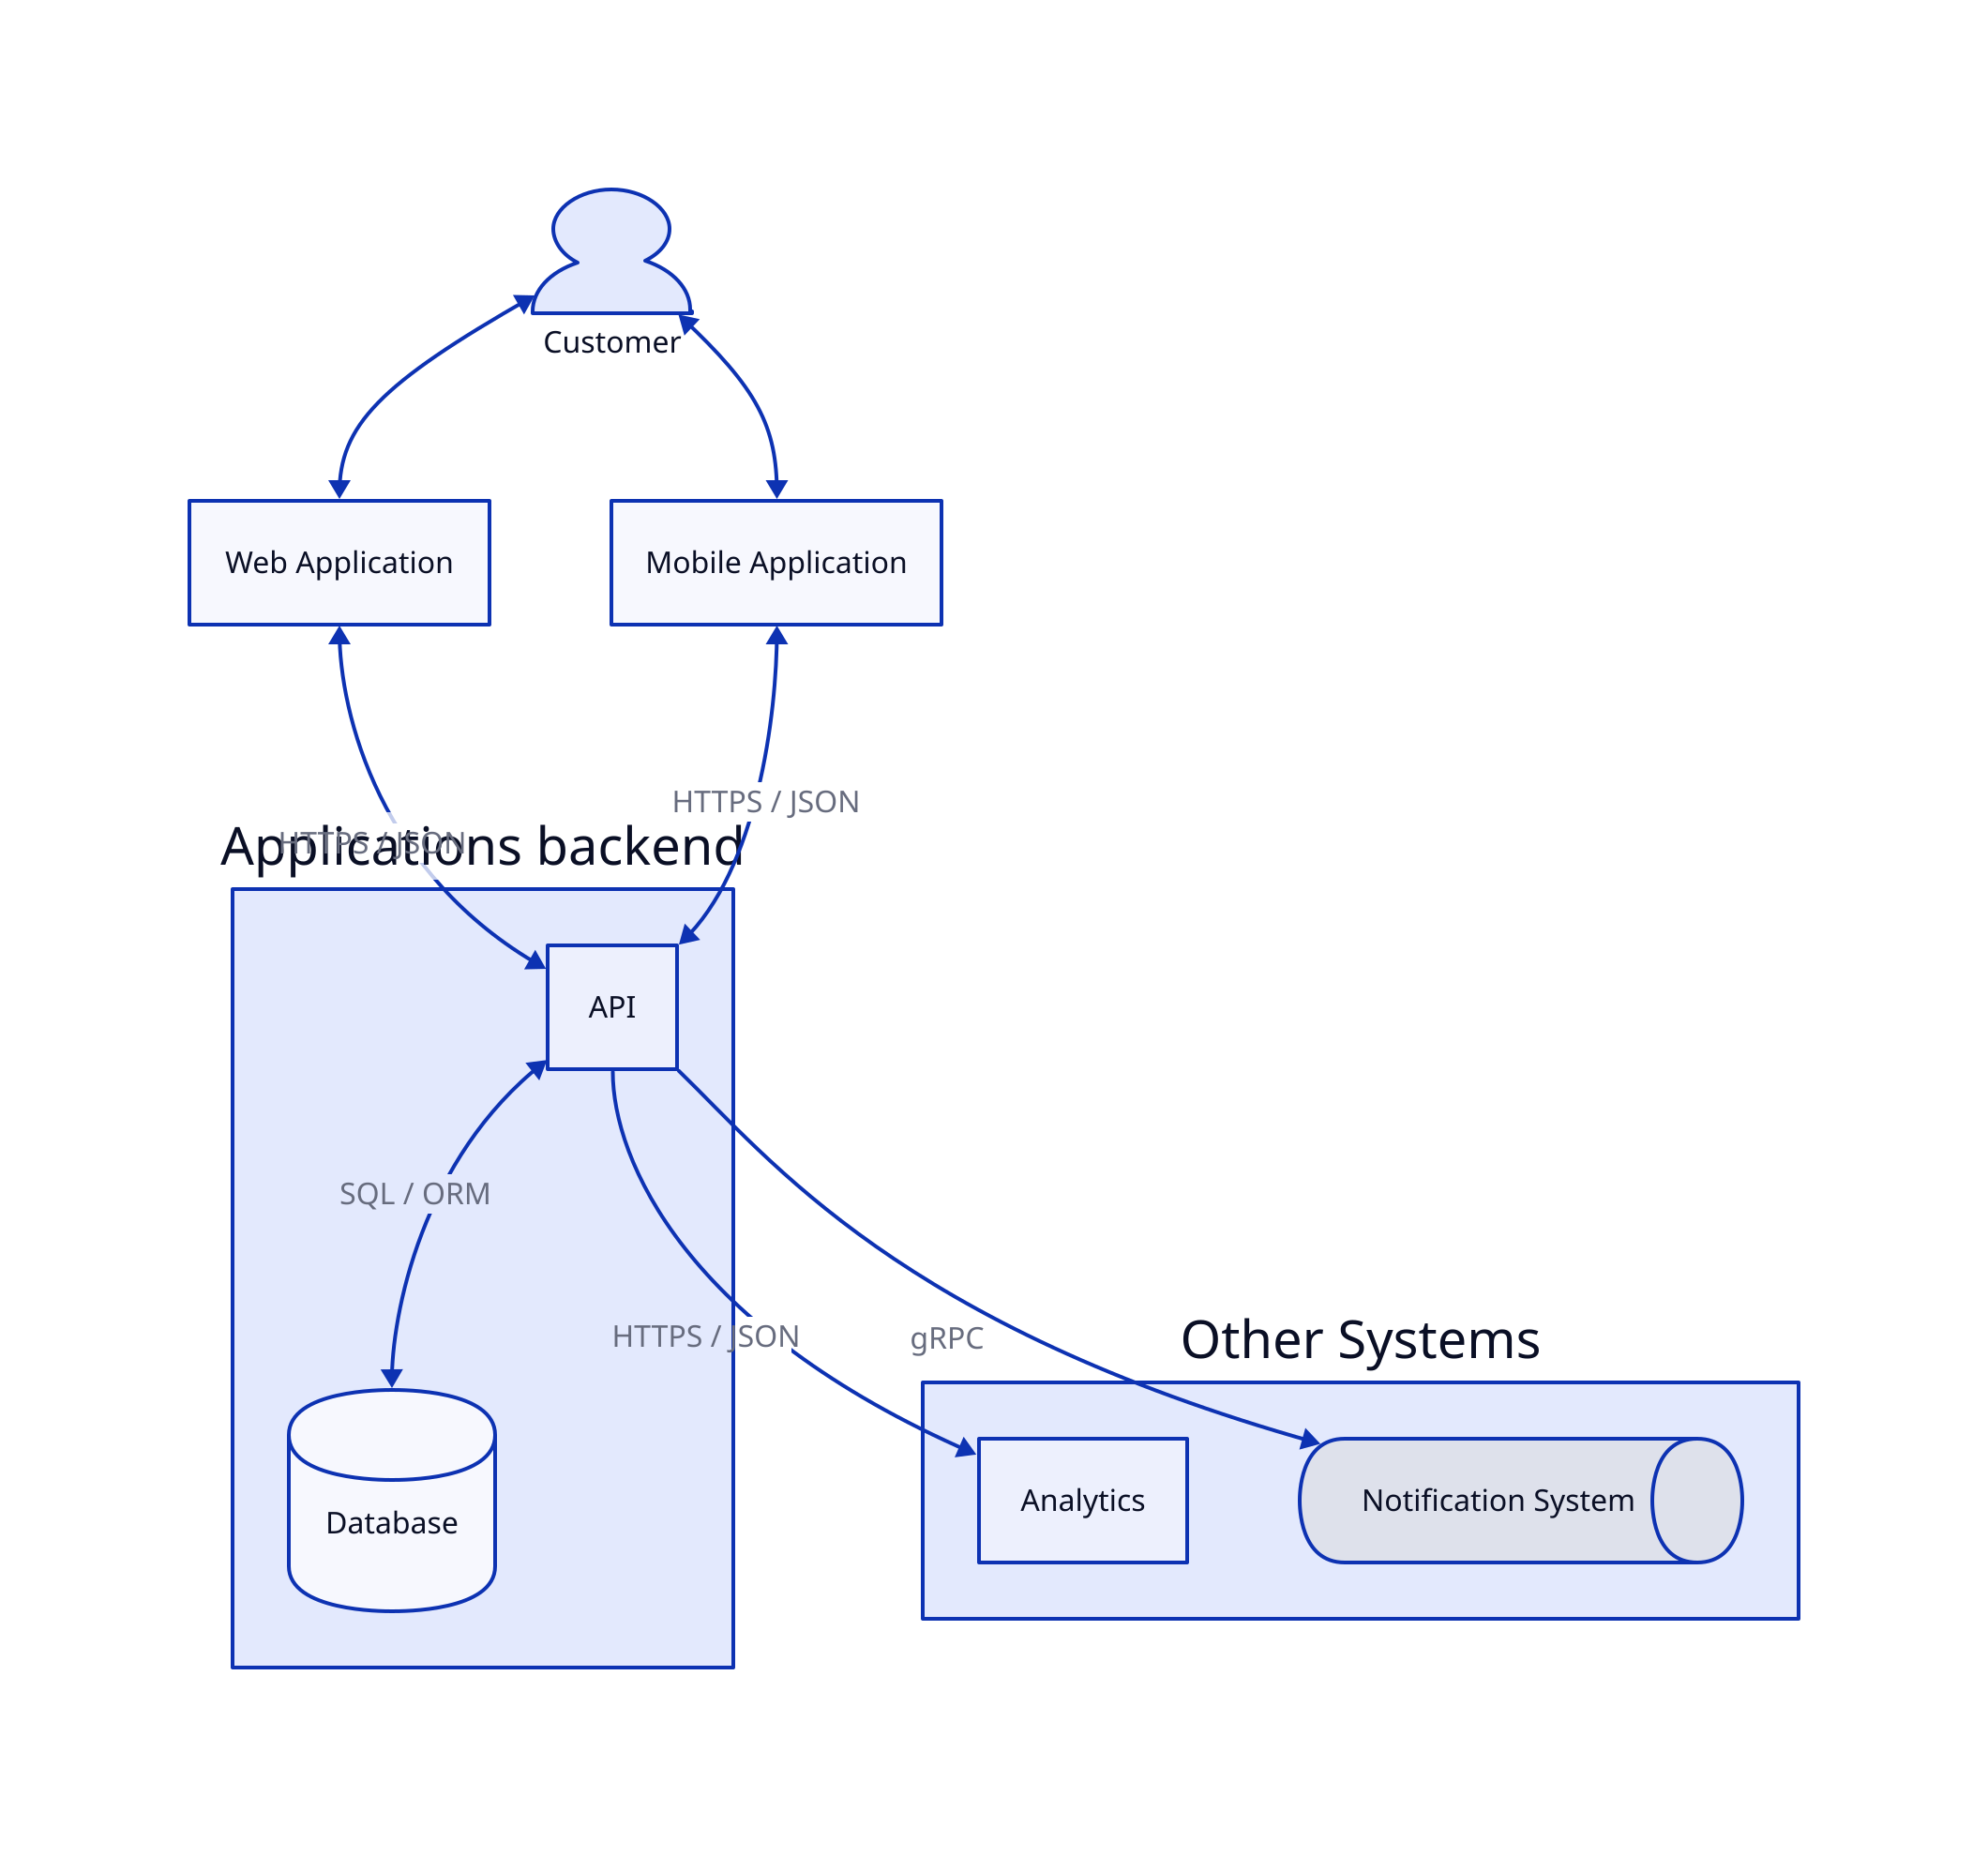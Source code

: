 customer: Customer
customer.shape: person

single-page-application: Web Application
mobile-application: Mobile Application

backend: {
  label: Applications backend
  api: API
  db: Database
  db.shape: cylinder
}

other-systems: {
  label: Other Systems
  analytics: Analytics
  notification-system: Notification System
  notification-system.shape: queue
}

customer <-> single-page-application
customer <-> mobile-application

single-page-application <-> backend.api: HTTPS / JSON
mobile-application <-> backend.api: HTTPS / JSON

backend.api <-> backend.db: SQL / ORM
backend.api -> other-systems.notification-system: gRPC
backend.api -> other-systems.analytics: HTTPS / JSON
